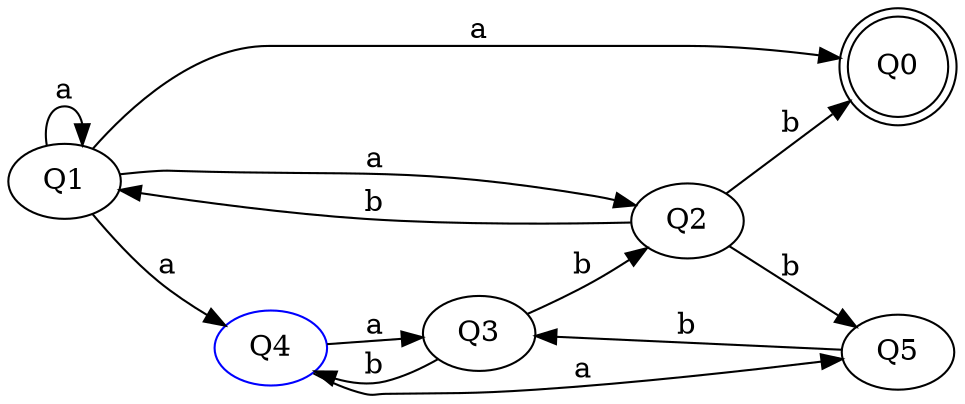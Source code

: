 digraph {
    rankdir=LR
    Q0[shape=doublecircle]
    Q4[color=blue]

    Q1 -> Q0 [label=a]
    Q2 -> Q0 [label=b]
    Q1 -> Q1 [label=a]
    Q2 -> Q1 [label=b]
    Q1 -> Q2 [label=a]
    Q3 -> Q2 [label=b]
    Q4 -> Q3 [label=a]
    Q5 -> Q3 [label=b]
    Q1 -> Q4 [label=a]
    Q3 -> Q4 [label=b]
    Q4 -> Q5 [label=a]
    Q2 -> Q5 [label=b]
}